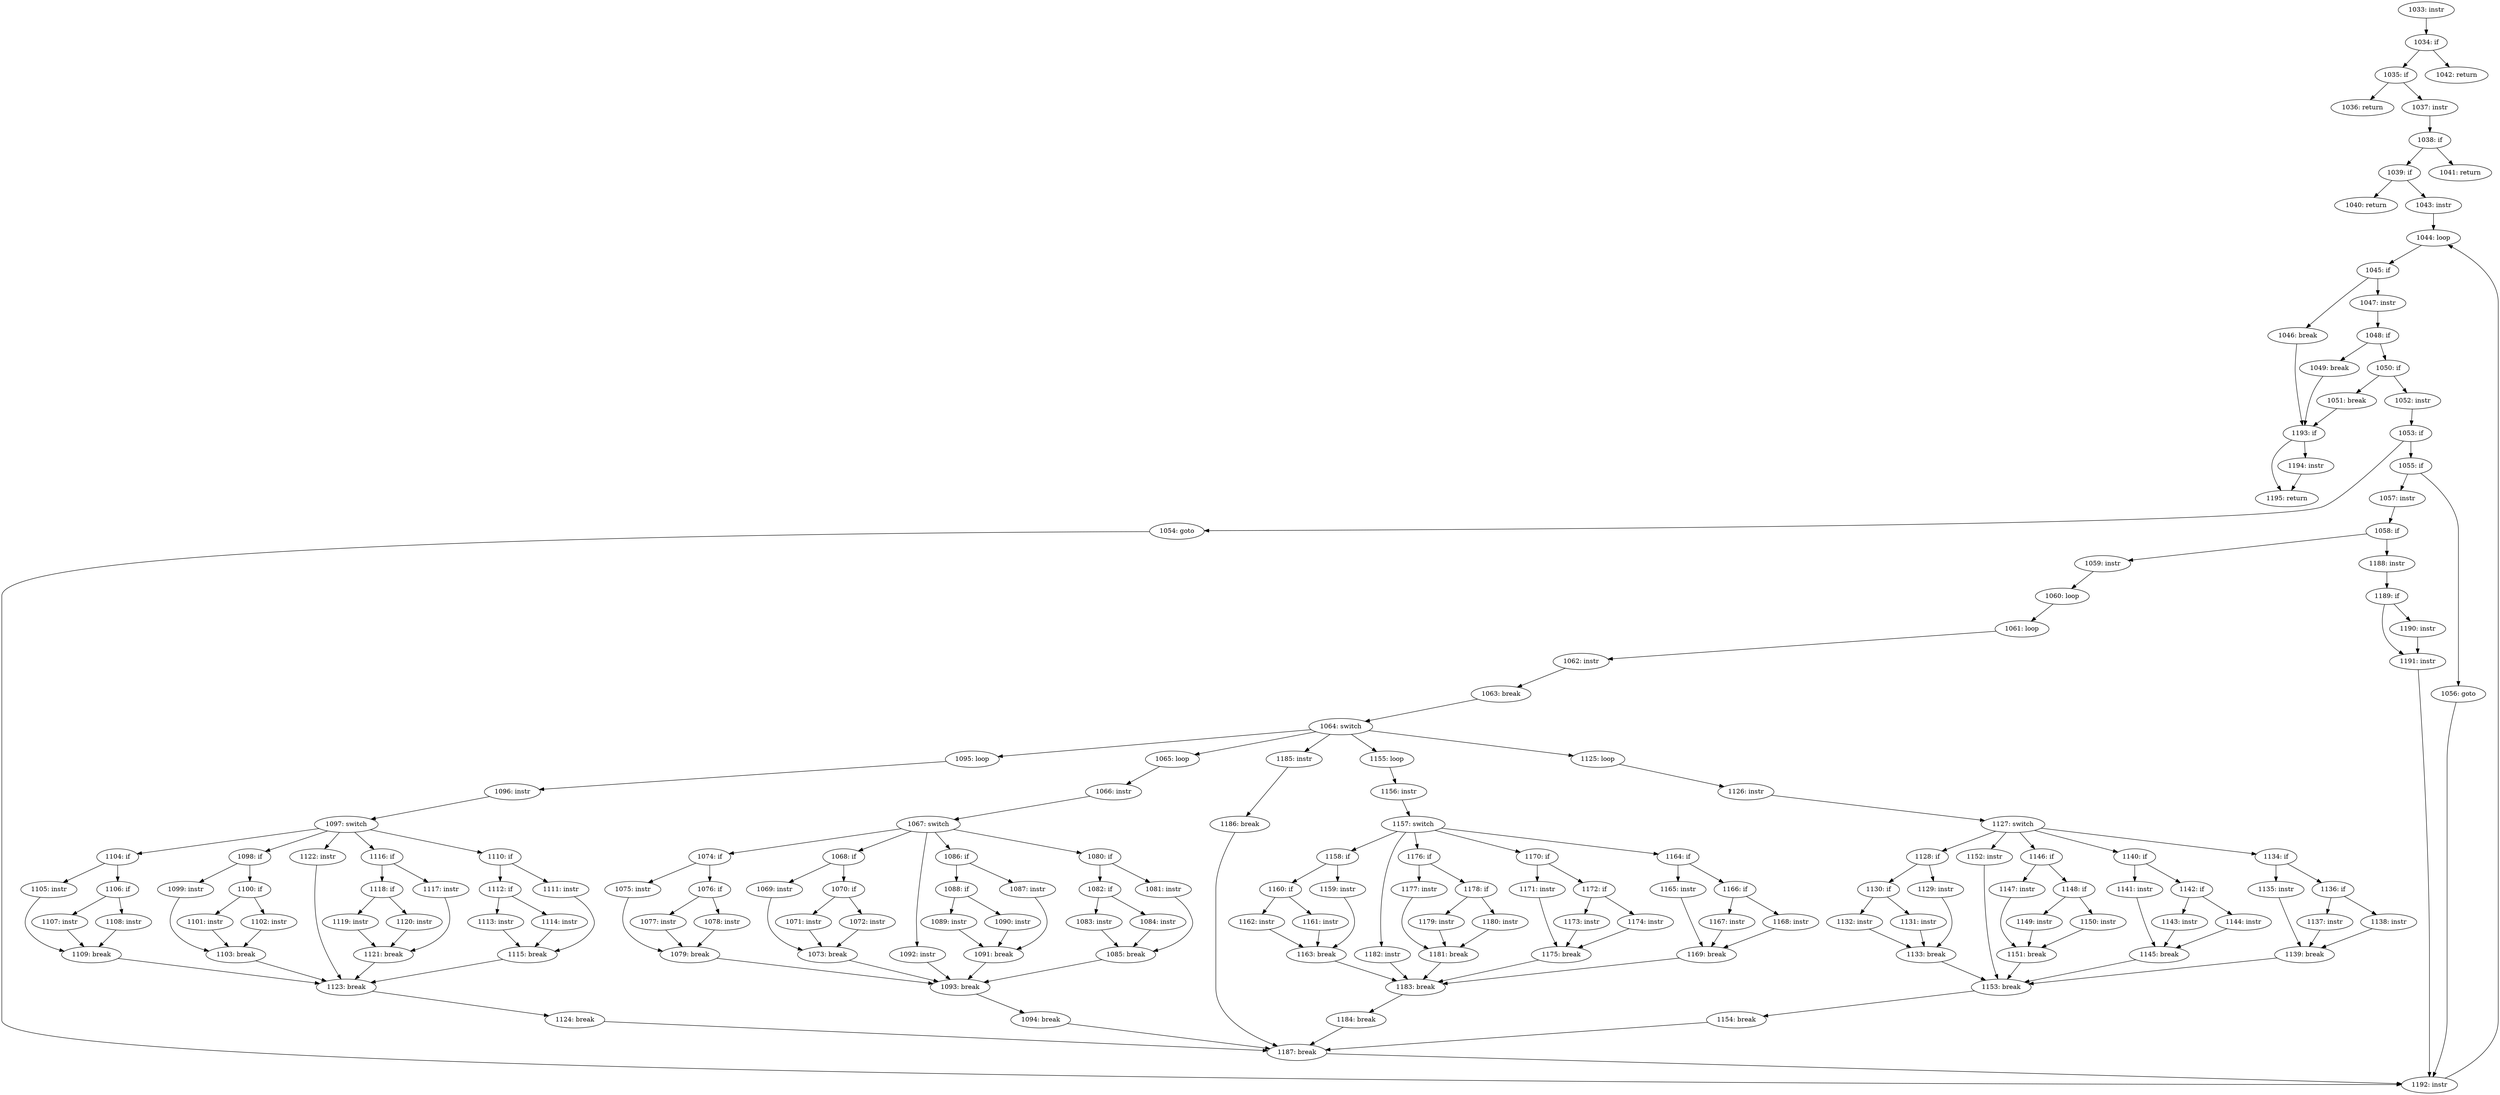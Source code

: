 digraph CFG_tcp_mark_lost_retrans {
1033 [label="1033: instr"]
	1033 -> 1034
1034 [label="1034: if"]
	1034 -> 1035
	1034 -> 1042
1035 [label="1035: if"]
	1035 -> 1036
	1035 -> 1037
1036 [label="1036: return"]
	
1037 [label="1037: instr"]
	1037 -> 1038
1038 [label="1038: if"]
	1038 -> 1039
	1038 -> 1041
1039 [label="1039: if"]
	1039 -> 1040
	1039 -> 1043
1040 [label="1040: return"]
	
1041 [label="1041: return"]
	
1042 [label="1042: return"]
	
1043 [label="1043: instr"]
	1043 -> 1044
1044 [label="1044: loop"]
	1044 -> 1045
1045 [label="1045: if"]
	1045 -> 1047
	1045 -> 1046
1046 [label="1046: break"]
	1046 -> 1193
1047 [label="1047: instr"]
	1047 -> 1048
1048 [label="1048: if"]
	1048 -> 1049
	1048 -> 1050
1049 [label="1049: break"]
	1049 -> 1193
1050 [label="1050: if"]
	1050 -> 1051
	1050 -> 1052
1051 [label="1051: break"]
	1051 -> 1193
1052 [label="1052: instr"]
	1052 -> 1053
1053 [label="1053: if"]
	1053 -> 1055
	1053 -> 1054
1054 [label="1054: goto"]
	1054 -> 1192
1055 [label="1055: if"]
	1055 -> 1056
	1055 -> 1057
1056 [label="1056: goto"]
	1056 -> 1192
1057 [label="1057: instr"]
	1057 -> 1058
1058 [label="1058: if"]
	1058 -> 1059
	1058 -> 1188
1059 [label="1059: instr"]
	1059 -> 1060
1060 [label="1060: loop"]
	1060 -> 1061
1061 [label="1061: loop"]
	1061 -> 1062
1062 [label="1062: instr"]
	1062 -> 1063
1063 [label="1063: break"]
	1063 -> 1064
1064 [label="1064: switch"]
	1064 -> 1185
	1064 -> 1155
	1064 -> 1125
	1064 -> 1095
	1064 -> 1065
1065 [label="1065: loop"]
	1065 -> 1066
1066 [label="1066: instr"]
	1066 -> 1067
1067 [label="1067: switch"]
	1067 -> 1092
	1067 -> 1086
	1067 -> 1080
	1067 -> 1074
	1067 -> 1068
1068 [label="1068: if"]
	1068 -> 1069
	1068 -> 1070
1069 [label="1069: instr"]
	1069 -> 1073
1070 [label="1070: if"]
	1070 -> 1071
	1070 -> 1072
1071 [label="1071: instr"]
	1071 -> 1073
1072 [label="1072: instr"]
	1072 -> 1073
1073 [label="1073: break"]
	1073 -> 1093
1074 [label="1074: if"]
	1074 -> 1075
	1074 -> 1076
1075 [label="1075: instr"]
	1075 -> 1079
1076 [label="1076: if"]
	1076 -> 1077
	1076 -> 1078
1077 [label="1077: instr"]
	1077 -> 1079
1078 [label="1078: instr"]
	1078 -> 1079
1079 [label="1079: break"]
	1079 -> 1093
1080 [label="1080: if"]
	1080 -> 1081
	1080 -> 1082
1081 [label="1081: instr"]
	1081 -> 1085
1082 [label="1082: if"]
	1082 -> 1083
	1082 -> 1084
1083 [label="1083: instr"]
	1083 -> 1085
1084 [label="1084: instr"]
	1084 -> 1085
1085 [label="1085: break"]
	1085 -> 1093
1086 [label="1086: if"]
	1086 -> 1087
	1086 -> 1088
1087 [label="1087: instr"]
	1087 -> 1091
1088 [label="1088: if"]
	1088 -> 1089
	1088 -> 1090
1089 [label="1089: instr"]
	1089 -> 1091
1090 [label="1090: instr"]
	1090 -> 1091
1091 [label="1091: break"]
	1091 -> 1093
1092 [label="1092: instr"]
	1092 -> 1093
1093 [label="1093: break"]
	1093 -> 1094
1094 [label="1094: break"]
	1094 -> 1187
1095 [label="1095: loop"]
	1095 -> 1096
1096 [label="1096: instr"]
	1096 -> 1097
1097 [label="1097: switch"]
	1097 -> 1122
	1097 -> 1116
	1097 -> 1110
	1097 -> 1104
	1097 -> 1098
1098 [label="1098: if"]
	1098 -> 1099
	1098 -> 1100
1099 [label="1099: instr"]
	1099 -> 1103
1100 [label="1100: if"]
	1100 -> 1101
	1100 -> 1102
1101 [label="1101: instr"]
	1101 -> 1103
1102 [label="1102: instr"]
	1102 -> 1103
1103 [label="1103: break"]
	1103 -> 1123
1104 [label="1104: if"]
	1104 -> 1105
	1104 -> 1106
1105 [label="1105: instr"]
	1105 -> 1109
1106 [label="1106: if"]
	1106 -> 1107
	1106 -> 1108
1107 [label="1107: instr"]
	1107 -> 1109
1108 [label="1108: instr"]
	1108 -> 1109
1109 [label="1109: break"]
	1109 -> 1123
1110 [label="1110: if"]
	1110 -> 1111
	1110 -> 1112
1111 [label="1111: instr"]
	1111 -> 1115
1112 [label="1112: if"]
	1112 -> 1113
	1112 -> 1114
1113 [label="1113: instr"]
	1113 -> 1115
1114 [label="1114: instr"]
	1114 -> 1115
1115 [label="1115: break"]
	1115 -> 1123
1116 [label="1116: if"]
	1116 -> 1117
	1116 -> 1118
1117 [label="1117: instr"]
	1117 -> 1121
1118 [label="1118: if"]
	1118 -> 1119
	1118 -> 1120
1119 [label="1119: instr"]
	1119 -> 1121
1120 [label="1120: instr"]
	1120 -> 1121
1121 [label="1121: break"]
	1121 -> 1123
1122 [label="1122: instr"]
	1122 -> 1123
1123 [label="1123: break"]
	1123 -> 1124
1124 [label="1124: break"]
	1124 -> 1187
1125 [label="1125: loop"]
	1125 -> 1126
1126 [label="1126: instr"]
	1126 -> 1127
1127 [label="1127: switch"]
	1127 -> 1152
	1127 -> 1146
	1127 -> 1140
	1127 -> 1134
	1127 -> 1128
1128 [label="1128: if"]
	1128 -> 1129
	1128 -> 1130
1129 [label="1129: instr"]
	1129 -> 1133
1130 [label="1130: if"]
	1130 -> 1131
	1130 -> 1132
1131 [label="1131: instr"]
	1131 -> 1133
1132 [label="1132: instr"]
	1132 -> 1133
1133 [label="1133: break"]
	1133 -> 1153
1134 [label="1134: if"]
	1134 -> 1135
	1134 -> 1136
1135 [label="1135: instr"]
	1135 -> 1139
1136 [label="1136: if"]
	1136 -> 1137
	1136 -> 1138
1137 [label="1137: instr"]
	1137 -> 1139
1138 [label="1138: instr"]
	1138 -> 1139
1139 [label="1139: break"]
	1139 -> 1153
1140 [label="1140: if"]
	1140 -> 1141
	1140 -> 1142
1141 [label="1141: instr"]
	1141 -> 1145
1142 [label="1142: if"]
	1142 -> 1143
	1142 -> 1144
1143 [label="1143: instr"]
	1143 -> 1145
1144 [label="1144: instr"]
	1144 -> 1145
1145 [label="1145: break"]
	1145 -> 1153
1146 [label="1146: if"]
	1146 -> 1147
	1146 -> 1148
1147 [label="1147: instr"]
	1147 -> 1151
1148 [label="1148: if"]
	1148 -> 1149
	1148 -> 1150
1149 [label="1149: instr"]
	1149 -> 1151
1150 [label="1150: instr"]
	1150 -> 1151
1151 [label="1151: break"]
	1151 -> 1153
1152 [label="1152: instr"]
	1152 -> 1153
1153 [label="1153: break"]
	1153 -> 1154
1154 [label="1154: break"]
	1154 -> 1187
1155 [label="1155: loop"]
	1155 -> 1156
1156 [label="1156: instr"]
	1156 -> 1157
1157 [label="1157: switch"]
	1157 -> 1182
	1157 -> 1176
	1157 -> 1170
	1157 -> 1164
	1157 -> 1158
1158 [label="1158: if"]
	1158 -> 1159
	1158 -> 1160
1159 [label="1159: instr"]
	1159 -> 1163
1160 [label="1160: if"]
	1160 -> 1161
	1160 -> 1162
1161 [label="1161: instr"]
	1161 -> 1163
1162 [label="1162: instr"]
	1162 -> 1163
1163 [label="1163: break"]
	1163 -> 1183
1164 [label="1164: if"]
	1164 -> 1165
	1164 -> 1166
1165 [label="1165: instr"]
	1165 -> 1169
1166 [label="1166: if"]
	1166 -> 1167
	1166 -> 1168
1167 [label="1167: instr"]
	1167 -> 1169
1168 [label="1168: instr"]
	1168 -> 1169
1169 [label="1169: break"]
	1169 -> 1183
1170 [label="1170: if"]
	1170 -> 1171
	1170 -> 1172
1171 [label="1171: instr"]
	1171 -> 1175
1172 [label="1172: if"]
	1172 -> 1173
	1172 -> 1174
1173 [label="1173: instr"]
	1173 -> 1175
1174 [label="1174: instr"]
	1174 -> 1175
1175 [label="1175: break"]
	1175 -> 1183
1176 [label="1176: if"]
	1176 -> 1177
	1176 -> 1178
1177 [label="1177: instr"]
	1177 -> 1181
1178 [label="1178: if"]
	1178 -> 1179
	1178 -> 1180
1179 [label="1179: instr"]
	1179 -> 1181
1180 [label="1180: instr"]
	1180 -> 1181
1181 [label="1181: break"]
	1181 -> 1183
1182 [label="1182: instr"]
	1182 -> 1183
1183 [label="1183: break"]
	1183 -> 1184
1184 [label="1184: break"]
	1184 -> 1187
1185 [label="1185: instr"]
	1185 -> 1186
1186 [label="1186: break"]
	1186 -> 1187
1187 [label="1187: break"]
	1187 -> 1192
1188 [label="1188: instr"]
	1188 -> 1189
1189 [label="1189: if"]
	1189 -> 1190
	1189 -> 1191
1190 [label="1190: instr"]
	1190 -> 1191
1191 [label="1191: instr"]
	1191 -> 1192
1192 [label="1192: instr"]
	1192 -> 1044
1193 [label="1193: if"]
	1193 -> 1194
	1193 -> 1195
1194 [label="1194: instr"]
	1194 -> 1195
1195 [label="1195: return"]
	
}
